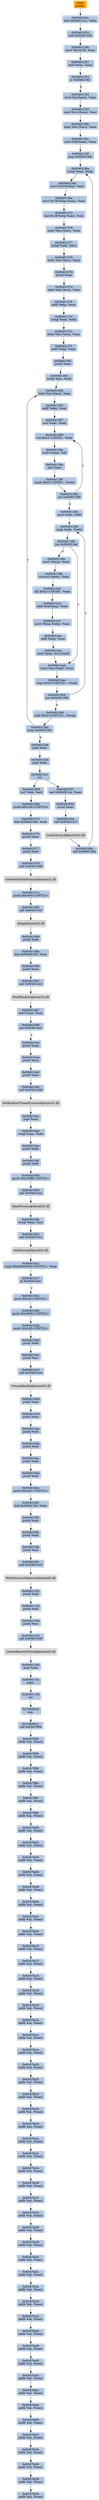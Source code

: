 digraph G {
node[shape=rectangle,style=filled,fillcolor=lightsteelblue,color=lightsteelblue]
bgcolor="transparent"
a0x0040104bpusha_[label="start\npusha ",fillcolor="orange",color="lightgrey"];
a0x0040104cleal_0x004013c2_ebx[label="0x0040104c\nleal 0x004013c2, %ebx"];
a0x00401052call_0x0040134b[label="0x00401052\ncall 0x0040134b"];
a0x0040134bmovl_fs_0x30_eax[label="0x0040134b\nmovl %fs:0x30, %eax"];
a0x00401351testl_eax_eax[label="0x00401351\ntestl %eax, %eax"];
a0x00401353js_0x00401361[label="0x00401353\njs 0x00401361"];
a0x00401355movl_0xceax__eax[label="0x00401355\nmovl 0xc(%eax), %eax"];
a0x00401358movl_0x1ceax__esi[label="0x00401358\nmovl 0x1c(%eax), %esi"];
a0x0040135blodsl_ds_esi__eax[label="0x0040135b\nlodsl %ds:(%esi), %eax"];
a0x0040135cmovl_0x8eax__eax[label="0x0040135c\nmovl 0x8(%eax), %eax"];
a0x0040135fjmp_0x0040136a[label="0x0040135f\njmp 0x0040136a"];
a0x0040136axchgl_eax_ebp[label="0x0040136a\nxchgl %eax, %ebp"];
a0x0040136bmovl_0x3cebp__eax[label="0x0040136b\nmovl 0x3c(%ebp), %eax"];
a0x0040136emovl_0x78ebpeax__eax[label="0x0040136e\nmovl 0x78(%ebp,%eax), %eax"];
a0x00401372leal_0x18ebpeax__esi[label="0x00401372\nleal 0x18(%ebp,%eax), %esi"];
a0x00401376lodsl_ds_esi__eax[label="0x00401376\nlodsl %ds:(%esi), %eax"];
a0x00401377xchgl_eax_ecx[label="0x00401377\nxchgl %eax, %ecx"];
a0x00401378lodsl_ds_esi__eax[label="0x00401378\nlodsl %ds:(%esi), %eax"];
a0x00401379pushl_eax[label="0x00401379\npushl %eax"];
a0x0040137alodsl_ds_esi__eax[label="0x0040137a\nlodsl %ds:(%esi), %eax"];
a0x0040137baddl_ebp_eax[label="0x0040137b\naddl %ebp, %eax"];
a0x0040137dxchgl_eax_edx[label="0x0040137d\nxchgl %eax, %edx"];
a0x0040137elodsl_ds_esi__eax[label="0x0040137e\nlodsl %ds:(%esi), %eax"];
a0x0040137faddl_ebp_eax[label="0x0040137f\naddl %ebp, %eax"];
a0x00401381pushl_eax[label="0x00401381\npushl %eax"];
a0x00401382xchgl_esi_edx[label="0x00401382\nxchgl %esi, %edx"];
a0x00401384lodsl_ds_esi__eax[label="0x00401384\nlodsl %ds:(%esi), %eax"];
a0x00401385addl_ebp_eax[label="0x00401385\naddl %ebp, %eax"];
a0x00401387xorl_edx_edx[label="0x00401387\nxorl %edx, %edx"];
a0x00401389roll_0x3UINT8_edx[label="0x00401389\nroll $0x3<UINT8>, %edx"];
a0x0040138cxorb_eax__dl[label="0x0040138c\nxorb (%eax), %dl"];
a0x0040138eincl_eax[label="0x0040138e\nincl %eax"];
a0x0040138fcmpb_0x0UINT8_eax_[label="0x0040138f\ncmpb $0x0<UINT8>, (%eax)"];
a0x00401392jne_0x00401389[label="0x00401392\njne 0x00401389"];
a0x00401394movl_ebx_edi[label="0x00401394\nmovl %ebx, %edi"];
a0x00401396cmpl_edx_edi_[label="0x00401396\ncmpl %edx, (%edi)"];
a0x00401398jne_0x004013ad[label="0x00401398\njne 0x004013ad"];
a0x004013adscasl_es_edi__eax[label="0x004013ad\nscasl %es:(%edi), %eax"];
a0x004013aecmpl_0x0UINT32_edi_[label="0x004013ae\ncmpl $0x0<UINT32>, (%edi)"];
a0x004013b4jne_0x00401396[label="0x004013b4\njne 0x00401396"];
a0x004013b6addl_0x2UINT32_esp_[label="0x004013b6\naddl $0x2<UINT32>, (%esp)"];
a0x004013bdloop_0x00401384[label="0x004013bd\nloop 0x00401384"];
a0x0040139amovl_esp__eax[label="0x0040139a\nmovl (%esp), %eax"];
a0x0040139dmovzwl_eax__eax[label="0x0040139d\nmovzwl (%eax), %eax"];
a0x004013a0shll_0x2UINT8_eax[label="0x004013a0\nshll $0x2<UINT8>, %eax"];
a0x004013a3addl_0x4esp__eax[label="0x004013a3\naddl 0x4(%esp), %eax"];
a0x004013a7movl_eaxebp__eax[label="0x004013a7\nmovl (%eax,%ebp), %eax"];
a0x004013aaaddl_ebp_eax[label="0x004013aa\naddl %ebp, %eax"];
a0x004013acstosl_eax_es_edi_[label="0x004013ac\nstosl %eax, %es:(%edi)"];
a0x004013bfpopl_eax[label="0x004013bf\npopl %eax"];
a0x004013c0popl_eax[label="0x004013c0\npopl %eax"];
a0x004013c1ret[label="0x004013c1\nret"];
a0x00401057leal_0x004001ce_eax[label="0x00401057\nleal 0x004001ce, %eax"];
a0x0040105dpushl_eax[label="0x0040105d\npushl %eax"];
a0x0040105ecall_0x004013c2[label="0x0040105e\ncall 0x004013c2"];
LoadLibraryA_kernel32_dll[label="LoadLibraryA@kernel32.dll",fillcolor="lightgrey",color="lightgrey"];
a0x00401064call_0x0040136a[label="0x00401064\ncall 0x0040136a"];
a0x00401069xorl_edi_edi[label="0x00401069\nxorl %edi, %edi"];
a0x0040106bpushl_0x104UINT32[label="0x0040106b\npushl $0x104<UINT32>"];
a0x00401070leal_0x004014db_eax[label="0x00401070\nleal 0x004014db, %eax"];
a0x00401076pushl_eax[label="0x00401076\npushl %eax"];
a0x00401077pushl_edi[label="0x00401077\npushl %edi"];
a0x00401078call_0x004013d6[label="0x00401078\ncall 0x004013d6"];
GetModuleFileNameA_kernel32_dll[label="GetModuleFileNameA@kernel32.dll",fillcolor="lightgrey",color="lightgrey"];
a0x0040107epushl_0x400UINT32[label="0x0040107e\npushl $0x400<UINT32>"];
a0x00401083call_0x004013ce[label="0x00401083\ncall 0x004013ce"];
Sleep_kernel32_dll[label="Sleep@kernel32.dll",fillcolor="lightgrey",color="lightgrey"];
a0x00401089pushl_edi[label="0x00401089\npushl %edi"];
a0x0040108aleal_0x004001d5_eax[label="0x0040108a\nleal 0x004001d5, %eax"];
a0x00401090pushl_eax[label="0x00401090\npushl %eax"];
a0x00401091call_0x00401422[label="0x00401091\ncall 0x00401422"];
FindWindowA_user32_dll[label="FindWindowA@user32.dll",fillcolor="lightgrey",color="lightgrey"];
a0x00401097testl_eax_eax[label="0x00401097\ntestl %eax, %eax"];
a0x00401099jne_0x004010a3[label="0x00401099\njne 0x004010a3"];
a0x004010a3pushl_eax[label="0x004010a3\npushl %eax"];
a0x004010a4pushl_esp[label="0x004010a4\npushl %esp"];
a0x004010a5pushl_eax[label="0x004010a5\npushl %eax"];
a0x004010a6call_0x00401426[label="0x004010a6\ncall 0x00401426"];
GetWindowThreadProcessId_user32_dll[label="GetWindowThreadProcessId@user32.dll",fillcolor="lightgrey",color="lightgrey"];
a0x004010acpopl_eax[label="0x004010ac\npopl %eax"];
a0x004010adxchgl_eax_ebx[label="0x004010ad\nxchgl %eax, %ebx"];
a0x004010aepushl_ebx[label="0x004010ae\npushl %ebx"];
a0x004010afpushl_edi[label="0x004010af\npushl %edi"];
a0x004010b0pushl_0x1f0fffUINT32[label="0x004010b0\npushl $0x1f0fff<UINT32>"];
a0x004010b5call_0x0040142a[label="0x004010b5\ncall 0x0040142a"];
OpenProcess_kernel32_dll[label="OpenProcess@kernel32.dll",fillcolor="lightgrey",color="lightgrey"];
a0x004010bbxchgl_eax_esi[label="0x004010bb\nxchgl %eax, %esi"];
a0x004010bccall_0x0040141e[label="0x004010bc\ncall 0x0040141e"];
GetVersion_kernel32_dll[label="GetVersion@kernel32.dll",fillcolor="lightgrey",color="lightgrey"];
a0x004010c2cmpl_0x80000000UINT32_eax[label="0x004010c2\ncmpl $0x80000000<UINT32>, %eax"];
a0x004010c7jb_0x004010d1[label="0x004010c7\njb 0x004010d1"];
a0x004010d1pushl_0x40UINT32[label="0x004010d1\npushl $0x40<UINT32>"];
a0x004010d6pushl_0x3000UINT32[label="0x004010d6\npushl $0x3000<UINT32>"];
a0x004010dbpushl_0x5d5UINT32[label="0x004010db\npushl $0x5d5<UINT32>"];
a0x004010e0pushl_edi[label="0x004010e0\npushl %edi"];
a0x004010e1pushl_esi[label="0x004010e1\npushl %esi"];
a0x004010e2call_0x0040142e[label="0x004010e2\ncall 0x0040142e"];
VirtualAllocEx_kernel32_dll[label="VirtualAllocEx@kernel32.dll",fillcolor="lightgrey",color="lightgrey"];
a0x004010e8pushl_eax[label="0x004010e8\npushl %eax"];
a0x004010e9pushl_esp[label="0x004010e9\npushl %esp"];
a0x004010eapushl_edi[label="0x004010ea\npushl %edi"];
a0x004010ebpushl_edi[label="0x004010eb\npushl %edi"];
a0x004010ecpushl_eax[label="0x004010ec\npushl %eax"];
a0x004010edpushl_edi[label="0x004010ed\npushl %edi"];
a0x004010eepushl_0x4d1UINT32[label="0x004010ee\npushl $0x4d1<UINT32>"];
a0x004010f3leal_0x0040110e_ebx[label="0x004010f3\nleal 0x0040110e, %ebx"];
a0x004010f9pushl_ebx[label="0x004010f9\npushl %ebx"];
a0x004010fapushl_eax[label="0x004010fa\npushl %eax"];
a0x004010fbpushl_esi[label="0x004010fb\npushl %esi"];
a0x004010fccall_0x00401432[label="0x004010fc\ncall 0x00401432"];
WriteProcessMemory_kernel32_dll[label="WriteProcessMemory@kernel32.dll",fillcolor="lightgrey",color="lightgrey"];
a0x00401102pushl_edi[label="0x00401102\npushl %edi"];
a0x00401103pushl_edi[label="0x00401103\npushl %edi"];
a0x00401104pushl_esi[label="0x00401104\npushl %esi"];
a0x00401105call_0x00401436[label="0x00401105\ncall 0x00401436"];
CreateRemoteThread_kernel32_dll[label="CreateRemoteThread@kernel32.dll",fillcolor="lightgrey",color="lightgrey"];
a0x0040110bpopl_eax[label="0x0040110b\npopl %eax"];
a0x0040110cpopa_[label="0x0040110c\npopa "];
a0x0040110dret[label="0x0040110d\nret"];
a0x7c8000c0nop_[label="0x7c8000c0\nnop "];
a0x7c8000c1call_0x63d7f9f4[label="0x7c8000c1\ncall 0x63d7f9f4"];
a0x63d7f9f4addb_al_eax_[label="0x63d7f9f4\naddb %al, (%eax)"];
a0x63d7f9f6addb_al_eax_[label="0x63d7f9f6\naddb %al, (%eax)"];
a0x63d7f9f8addb_al_eax_[label="0x63d7f9f8\naddb %al, (%eax)"];
a0x63d7f9faaddb_al_eax_[label="0x63d7f9fa\naddb %al, (%eax)"];
a0x63d7f9fcaddb_al_eax_[label="0x63d7f9fc\naddb %al, (%eax)"];
a0x63d7f9feaddb_al_eax_[label="0x63d7f9fe\naddb %al, (%eax)"];
a0x63d7fa00addb_al_eax_[label="0x63d7fa00\naddb %al, (%eax)"];
a0x63d7fa02addb_al_eax_[label="0x63d7fa02\naddb %al, (%eax)"];
a0x63d7fa04addb_al_eax_[label="0x63d7fa04\naddb %al, (%eax)"];
a0x63d7fa06addb_al_eax_[label="0x63d7fa06\naddb %al, (%eax)"];
a0x63d7fa08addb_al_eax_[label="0x63d7fa08\naddb %al, (%eax)"];
a0x63d7fa0aaddb_al_eax_[label="0x63d7fa0a\naddb %al, (%eax)"];
a0x63d7fa0caddb_al_eax_[label="0x63d7fa0c\naddb %al, (%eax)"];
a0x63d7fa0eaddb_al_eax_[label="0x63d7fa0e\naddb %al, (%eax)"];
a0x63d7fa10addb_al_eax_[label="0x63d7fa10\naddb %al, (%eax)"];
a0x63d7fa12addb_al_eax_[label="0x63d7fa12\naddb %al, (%eax)"];
a0x63d7fa14addb_al_eax_[label="0x63d7fa14\naddb %al, (%eax)"];
a0x63d7fa16addb_al_eax_[label="0x63d7fa16\naddb %al, (%eax)"];
a0x63d7fa18addb_al_eax_[label="0x63d7fa18\naddb %al, (%eax)"];
a0x63d7fa1aaddb_al_eax_[label="0x63d7fa1a\naddb %al, (%eax)"];
a0x63d7fa1caddb_al_eax_[label="0x63d7fa1c\naddb %al, (%eax)"];
a0x63d7fa1eaddb_al_eax_[label="0x63d7fa1e\naddb %al, (%eax)"];
a0x63d7fa20addb_al_eax_[label="0x63d7fa20\naddb %al, (%eax)"];
a0x63d7fa22addb_al_eax_[label="0x63d7fa22\naddb %al, (%eax)"];
a0x63d7fa24addb_al_eax_[label="0x63d7fa24\naddb %al, (%eax)"];
a0x63d7fa26addb_al_eax_[label="0x63d7fa26\naddb %al, (%eax)"];
a0x63d7fa28addb_al_eax_[label="0x63d7fa28\naddb %al, (%eax)"];
a0x63d7fa2aaddb_al_eax_[label="0x63d7fa2a\naddb %al, (%eax)"];
a0x63d7fa2caddb_al_eax_[label="0x63d7fa2c\naddb %al, (%eax)"];
a0x63d7fa2eaddb_al_eax_[label="0x63d7fa2e\naddb %al, (%eax)"];
a0x63d7fa30addb_al_eax_[label="0x63d7fa30\naddb %al, (%eax)"];
a0x63d7fa32addb_al_eax_[label="0x63d7fa32\naddb %al, (%eax)"];
a0x63d7fa34addb_al_eax_[label="0x63d7fa34\naddb %al, (%eax)"];
a0x63d7fa36addb_al_eax_[label="0x63d7fa36\naddb %al, (%eax)"];
a0x63d7fa38addb_al_eax_[label="0x63d7fa38\naddb %al, (%eax)"];
a0x63d7fa3aaddb_al_eax_[label="0x63d7fa3a\naddb %al, (%eax)"];
a0x63d7fa3caddb_al_eax_[label="0x63d7fa3c\naddb %al, (%eax)"];
a0x63d7fa3eaddb_al_eax_[label="0x63d7fa3e\naddb %al, (%eax)"];
a0x63d7fa40addb_al_eax_[label="0x63d7fa40\naddb %al, (%eax)"];
a0x63d7fa42addb_al_eax_[label="0x63d7fa42\naddb %al, (%eax)"];
a0x63d7fa44addb_al_eax_[label="0x63d7fa44\naddb %al, (%eax)"];
a0x63d7fa46addb_al_eax_[label="0x63d7fa46\naddb %al, (%eax)"];
a0x63d7fa48addb_al_eax_[label="0x63d7fa48\naddb %al, (%eax)"];
a0x63d7fa4aaddb_al_eax_[label="0x63d7fa4a\naddb %al, (%eax)"];
a0x63d7fa4caddb_al_eax_[label="0x63d7fa4c\naddb %al, (%eax)"];
a0x63d7fa4eaddb_al_eax_[label="0x63d7fa4e\naddb %al, (%eax)"];
a0x63d7fa50addb_al_eax_[label="0x63d7fa50\naddb %al, (%eax)"];
a0x63d7fa52addb_al_eax_[label="0x63d7fa52\naddb %al, (%eax)"];
a0x63d7fa54addb_al_eax_[label="0x63d7fa54\naddb %al, (%eax)"];
a0x63d7fa56addb_al_eax_[label="0x63d7fa56\naddb %al, (%eax)"];
a0x63d7fa58addb_al_eax_[label="0x63d7fa58\naddb %al, (%eax)"];
a0x63d7fa5aaddb_al_eax_[label="0x63d7fa5a\naddb %al, (%eax)"];
a0x0040104bpusha_ -> a0x0040104cleal_0x004013c2_ebx [color="#000000"];
a0x0040104cleal_0x004013c2_ebx -> a0x00401052call_0x0040134b [color="#000000"];
a0x00401052call_0x0040134b -> a0x0040134bmovl_fs_0x30_eax [color="#000000"];
a0x0040134bmovl_fs_0x30_eax -> a0x00401351testl_eax_eax [color="#000000"];
a0x00401351testl_eax_eax -> a0x00401353js_0x00401361 [color="#000000"];
a0x00401353js_0x00401361 -> a0x00401355movl_0xceax__eax [color="#000000",label="F"];
a0x00401355movl_0xceax__eax -> a0x00401358movl_0x1ceax__esi [color="#000000"];
a0x00401358movl_0x1ceax__esi -> a0x0040135blodsl_ds_esi__eax [color="#000000"];
a0x0040135blodsl_ds_esi__eax -> a0x0040135cmovl_0x8eax__eax [color="#000000"];
a0x0040135cmovl_0x8eax__eax -> a0x0040135fjmp_0x0040136a [color="#000000"];
a0x0040135fjmp_0x0040136a -> a0x0040136axchgl_eax_ebp [color="#000000"];
a0x0040136axchgl_eax_ebp -> a0x0040136bmovl_0x3cebp__eax [color="#000000"];
a0x0040136bmovl_0x3cebp__eax -> a0x0040136emovl_0x78ebpeax__eax [color="#000000"];
a0x0040136emovl_0x78ebpeax__eax -> a0x00401372leal_0x18ebpeax__esi [color="#000000"];
a0x00401372leal_0x18ebpeax__esi -> a0x00401376lodsl_ds_esi__eax [color="#000000"];
a0x00401376lodsl_ds_esi__eax -> a0x00401377xchgl_eax_ecx [color="#000000"];
a0x00401377xchgl_eax_ecx -> a0x00401378lodsl_ds_esi__eax [color="#000000"];
a0x00401378lodsl_ds_esi__eax -> a0x00401379pushl_eax [color="#000000"];
a0x00401379pushl_eax -> a0x0040137alodsl_ds_esi__eax [color="#000000"];
a0x0040137alodsl_ds_esi__eax -> a0x0040137baddl_ebp_eax [color="#000000"];
a0x0040137baddl_ebp_eax -> a0x0040137dxchgl_eax_edx [color="#000000"];
a0x0040137dxchgl_eax_edx -> a0x0040137elodsl_ds_esi__eax [color="#000000"];
a0x0040137elodsl_ds_esi__eax -> a0x0040137faddl_ebp_eax [color="#000000"];
a0x0040137faddl_ebp_eax -> a0x00401381pushl_eax [color="#000000"];
a0x00401381pushl_eax -> a0x00401382xchgl_esi_edx [color="#000000"];
a0x00401382xchgl_esi_edx -> a0x00401384lodsl_ds_esi__eax [color="#000000"];
a0x00401384lodsl_ds_esi__eax -> a0x00401385addl_ebp_eax [color="#000000"];
a0x00401385addl_ebp_eax -> a0x00401387xorl_edx_edx [color="#000000"];
a0x00401387xorl_edx_edx -> a0x00401389roll_0x3UINT8_edx [color="#000000"];
a0x00401389roll_0x3UINT8_edx -> a0x0040138cxorb_eax__dl [color="#000000"];
a0x0040138cxorb_eax__dl -> a0x0040138eincl_eax [color="#000000"];
a0x0040138eincl_eax -> a0x0040138fcmpb_0x0UINT8_eax_ [color="#000000"];
a0x0040138fcmpb_0x0UINT8_eax_ -> a0x00401392jne_0x00401389 [color="#000000"];
a0x00401392jne_0x00401389 -> a0x00401389roll_0x3UINT8_edx [color="#000000",label="T"];
a0x00401392jne_0x00401389 -> a0x00401394movl_ebx_edi [color="#000000",label="F"];
a0x00401394movl_ebx_edi -> a0x00401396cmpl_edx_edi_ [color="#000000"];
a0x00401396cmpl_edx_edi_ -> a0x00401398jne_0x004013ad [color="#000000"];
a0x00401398jne_0x004013ad -> a0x004013adscasl_es_edi__eax [color="#000000",label="T"];
a0x004013adscasl_es_edi__eax -> a0x004013aecmpl_0x0UINT32_edi_ [color="#000000"];
a0x004013aecmpl_0x0UINT32_edi_ -> a0x004013b4jne_0x00401396 [color="#000000"];
a0x004013b4jne_0x00401396 -> a0x00401396cmpl_edx_edi_ [color="#000000",label="T"];
a0x004013b4jne_0x00401396 -> a0x004013b6addl_0x2UINT32_esp_ [color="#000000",label="F"];
a0x004013b6addl_0x2UINT32_esp_ -> a0x004013bdloop_0x00401384 [color="#000000"];
a0x004013bdloop_0x00401384 -> a0x00401384lodsl_ds_esi__eax [color="#000000",label="T"];
a0x00401398jne_0x004013ad -> a0x0040139amovl_esp__eax [color="#000000",label="F"];
a0x0040139amovl_esp__eax -> a0x0040139dmovzwl_eax__eax [color="#000000"];
a0x0040139dmovzwl_eax__eax -> a0x004013a0shll_0x2UINT8_eax [color="#000000"];
a0x004013a0shll_0x2UINT8_eax -> a0x004013a3addl_0x4esp__eax [color="#000000"];
a0x004013a3addl_0x4esp__eax -> a0x004013a7movl_eaxebp__eax [color="#000000"];
a0x004013a7movl_eaxebp__eax -> a0x004013aaaddl_ebp_eax [color="#000000"];
a0x004013aaaddl_ebp_eax -> a0x004013acstosl_eax_es_edi_ [color="#000000"];
a0x004013acstosl_eax_es_edi_ -> a0x004013adscasl_es_edi__eax [color="#000000"];
a0x004013bdloop_0x00401384 -> a0x004013bfpopl_eax [color="#000000",label="F"];
a0x004013bfpopl_eax -> a0x004013c0popl_eax [color="#000000"];
a0x004013c0popl_eax -> a0x004013c1ret [color="#000000"];
a0x004013c1ret -> a0x00401057leal_0x004001ce_eax [color="#000000"];
a0x00401057leal_0x004001ce_eax -> a0x0040105dpushl_eax [color="#000000"];
a0x0040105dpushl_eax -> a0x0040105ecall_0x004013c2 [color="#000000"];
a0x0040105ecall_0x004013c2 -> LoadLibraryA_kernel32_dll [color="#000000"];
LoadLibraryA_kernel32_dll -> a0x00401064call_0x0040136a [color="#000000"];
a0x00401064call_0x0040136a -> a0x0040136axchgl_eax_ebp [color="#000000"];
a0x004013c1ret -> a0x00401069xorl_edi_edi [color="#000000"];
a0x00401069xorl_edi_edi -> a0x0040106bpushl_0x104UINT32 [color="#000000"];
a0x0040106bpushl_0x104UINT32 -> a0x00401070leal_0x004014db_eax [color="#000000"];
a0x00401070leal_0x004014db_eax -> a0x00401076pushl_eax [color="#000000"];
a0x00401076pushl_eax -> a0x00401077pushl_edi [color="#000000"];
a0x00401077pushl_edi -> a0x00401078call_0x004013d6 [color="#000000"];
a0x00401078call_0x004013d6 -> GetModuleFileNameA_kernel32_dll [color="#000000"];
GetModuleFileNameA_kernel32_dll -> a0x0040107epushl_0x400UINT32 [color="#000000"];
a0x0040107epushl_0x400UINT32 -> a0x00401083call_0x004013ce [color="#000000"];
a0x00401083call_0x004013ce -> Sleep_kernel32_dll [color="#000000"];
Sleep_kernel32_dll -> a0x00401089pushl_edi [color="#000000"];
a0x00401089pushl_edi -> a0x0040108aleal_0x004001d5_eax [color="#000000"];
a0x0040108aleal_0x004001d5_eax -> a0x00401090pushl_eax [color="#000000"];
a0x00401090pushl_eax -> a0x00401091call_0x00401422 [color="#000000"];
a0x00401091call_0x00401422 -> FindWindowA_user32_dll [color="#000000"];
FindWindowA_user32_dll -> a0x00401097testl_eax_eax [color="#000000"];
a0x00401097testl_eax_eax -> a0x00401099jne_0x004010a3 [color="#000000"];
a0x00401099jne_0x004010a3 -> a0x004010a3pushl_eax [color="#000000",label="T"];
a0x004010a3pushl_eax -> a0x004010a4pushl_esp [color="#000000"];
a0x004010a4pushl_esp -> a0x004010a5pushl_eax [color="#000000"];
a0x004010a5pushl_eax -> a0x004010a6call_0x00401426 [color="#000000"];
a0x004010a6call_0x00401426 -> GetWindowThreadProcessId_user32_dll [color="#000000"];
GetWindowThreadProcessId_user32_dll -> a0x004010acpopl_eax [color="#000000"];
a0x004010acpopl_eax -> a0x004010adxchgl_eax_ebx [color="#000000"];
a0x004010adxchgl_eax_ebx -> a0x004010aepushl_ebx [color="#000000"];
a0x004010aepushl_ebx -> a0x004010afpushl_edi [color="#000000"];
a0x004010afpushl_edi -> a0x004010b0pushl_0x1f0fffUINT32 [color="#000000"];
a0x004010b0pushl_0x1f0fffUINT32 -> a0x004010b5call_0x0040142a [color="#000000"];
a0x004010b5call_0x0040142a -> OpenProcess_kernel32_dll [color="#000000"];
OpenProcess_kernel32_dll -> a0x004010bbxchgl_eax_esi [color="#000000"];
a0x004010bbxchgl_eax_esi -> a0x004010bccall_0x0040141e [color="#000000"];
a0x004010bccall_0x0040141e -> GetVersion_kernel32_dll [color="#000000"];
GetVersion_kernel32_dll -> a0x004010c2cmpl_0x80000000UINT32_eax [color="#000000"];
a0x004010c2cmpl_0x80000000UINT32_eax -> a0x004010c7jb_0x004010d1 [color="#000000"];
a0x004010c7jb_0x004010d1 -> a0x004010d1pushl_0x40UINT32 [color="#000000",label="T"];
a0x004010d1pushl_0x40UINT32 -> a0x004010d6pushl_0x3000UINT32 [color="#000000"];
a0x004010d6pushl_0x3000UINT32 -> a0x004010dbpushl_0x5d5UINT32 [color="#000000"];
a0x004010dbpushl_0x5d5UINT32 -> a0x004010e0pushl_edi [color="#000000"];
a0x004010e0pushl_edi -> a0x004010e1pushl_esi [color="#000000"];
a0x004010e1pushl_esi -> a0x004010e2call_0x0040142e [color="#000000"];
a0x004010e2call_0x0040142e -> VirtualAllocEx_kernel32_dll [color="#000000"];
VirtualAllocEx_kernel32_dll -> a0x004010e8pushl_eax [color="#000000"];
a0x004010e8pushl_eax -> a0x004010e9pushl_esp [color="#000000"];
a0x004010e9pushl_esp -> a0x004010eapushl_edi [color="#000000"];
a0x004010eapushl_edi -> a0x004010ebpushl_edi [color="#000000"];
a0x004010ebpushl_edi -> a0x004010ecpushl_eax [color="#000000"];
a0x004010ecpushl_eax -> a0x004010edpushl_edi [color="#000000"];
a0x004010edpushl_edi -> a0x004010eepushl_0x4d1UINT32 [color="#000000"];
a0x004010eepushl_0x4d1UINT32 -> a0x004010f3leal_0x0040110e_ebx [color="#000000"];
a0x004010f3leal_0x0040110e_ebx -> a0x004010f9pushl_ebx [color="#000000"];
a0x004010f9pushl_ebx -> a0x004010fapushl_eax [color="#000000"];
a0x004010fapushl_eax -> a0x004010fbpushl_esi [color="#000000"];
a0x004010fbpushl_esi -> a0x004010fccall_0x00401432 [color="#000000"];
a0x004010fccall_0x00401432 -> WriteProcessMemory_kernel32_dll [color="#000000"];
WriteProcessMemory_kernel32_dll -> a0x00401102pushl_edi [color="#000000"];
a0x00401102pushl_edi -> a0x00401103pushl_edi [color="#000000"];
a0x00401103pushl_edi -> a0x00401104pushl_esi [color="#000000"];
a0x00401104pushl_esi -> a0x00401105call_0x00401436 [color="#000000"];
a0x00401105call_0x00401436 -> CreateRemoteThread_kernel32_dll [color="#000000"];
CreateRemoteThread_kernel32_dll -> a0x0040110bpopl_eax [color="#000000"];
a0x0040110bpopl_eax -> a0x0040110cpopa_ [color="#000000"];
a0x0040110cpopa_ -> a0x0040110dret [color="#000000"];
a0x0040110dret -> a0x7c8000c0nop_ [color="#000000"];
a0x7c8000c0nop_ -> a0x7c8000c1call_0x63d7f9f4 [color="#000000"];
a0x7c8000c1call_0x63d7f9f4 -> a0x63d7f9f4addb_al_eax_ [color="#000000"];
a0x63d7f9f4addb_al_eax_ -> a0x63d7f9f6addb_al_eax_ [color="#000000"];
a0x63d7f9f6addb_al_eax_ -> a0x63d7f9f8addb_al_eax_ [color="#000000"];
a0x63d7f9f8addb_al_eax_ -> a0x63d7f9faaddb_al_eax_ [color="#000000"];
a0x63d7f9faaddb_al_eax_ -> a0x63d7f9fcaddb_al_eax_ [color="#000000"];
a0x63d7f9fcaddb_al_eax_ -> a0x63d7f9feaddb_al_eax_ [color="#000000"];
a0x63d7f9feaddb_al_eax_ -> a0x63d7fa00addb_al_eax_ [color="#000000"];
a0x63d7fa00addb_al_eax_ -> a0x63d7fa02addb_al_eax_ [color="#000000"];
a0x63d7fa02addb_al_eax_ -> a0x63d7fa04addb_al_eax_ [color="#000000"];
a0x63d7fa04addb_al_eax_ -> a0x63d7fa06addb_al_eax_ [color="#000000"];
a0x63d7fa06addb_al_eax_ -> a0x63d7fa08addb_al_eax_ [color="#000000"];
a0x63d7fa08addb_al_eax_ -> a0x63d7fa0aaddb_al_eax_ [color="#000000"];
a0x63d7fa0aaddb_al_eax_ -> a0x63d7fa0caddb_al_eax_ [color="#000000"];
a0x63d7fa0caddb_al_eax_ -> a0x63d7fa0eaddb_al_eax_ [color="#000000"];
a0x63d7fa0eaddb_al_eax_ -> a0x63d7fa10addb_al_eax_ [color="#000000"];
a0x63d7fa10addb_al_eax_ -> a0x63d7fa12addb_al_eax_ [color="#000000"];
a0x63d7fa12addb_al_eax_ -> a0x63d7fa14addb_al_eax_ [color="#000000"];
a0x63d7fa14addb_al_eax_ -> a0x63d7fa16addb_al_eax_ [color="#000000"];
a0x63d7fa16addb_al_eax_ -> a0x63d7fa18addb_al_eax_ [color="#000000"];
a0x63d7fa18addb_al_eax_ -> a0x63d7fa1aaddb_al_eax_ [color="#000000"];
a0x63d7fa1aaddb_al_eax_ -> a0x63d7fa1caddb_al_eax_ [color="#000000"];
a0x63d7fa1caddb_al_eax_ -> a0x63d7fa1eaddb_al_eax_ [color="#000000"];
a0x63d7fa1eaddb_al_eax_ -> a0x63d7fa20addb_al_eax_ [color="#000000"];
a0x63d7fa20addb_al_eax_ -> a0x63d7fa22addb_al_eax_ [color="#000000"];
a0x63d7fa22addb_al_eax_ -> a0x63d7fa24addb_al_eax_ [color="#000000"];
a0x63d7fa24addb_al_eax_ -> a0x63d7fa26addb_al_eax_ [color="#000000"];
a0x63d7fa26addb_al_eax_ -> a0x63d7fa28addb_al_eax_ [color="#000000"];
a0x63d7fa28addb_al_eax_ -> a0x63d7fa2aaddb_al_eax_ [color="#000000"];
a0x63d7fa2aaddb_al_eax_ -> a0x63d7fa2caddb_al_eax_ [color="#000000"];
a0x63d7fa2caddb_al_eax_ -> a0x63d7fa2eaddb_al_eax_ [color="#000000"];
a0x63d7fa2eaddb_al_eax_ -> a0x63d7fa30addb_al_eax_ [color="#000000"];
a0x63d7fa30addb_al_eax_ -> a0x63d7fa32addb_al_eax_ [color="#000000"];
a0x63d7fa32addb_al_eax_ -> a0x63d7fa34addb_al_eax_ [color="#000000"];
a0x63d7fa34addb_al_eax_ -> a0x63d7fa36addb_al_eax_ [color="#000000"];
a0x63d7fa36addb_al_eax_ -> a0x63d7fa38addb_al_eax_ [color="#000000"];
a0x63d7fa38addb_al_eax_ -> a0x63d7fa3aaddb_al_eax_ [color="#000000"];
a0x63d7fa3aaddb_al_eax_ -> a0x63d7fa3caddb_al_eax_ [color="#000000"];
a0x63d7fa3caddb_al_eax_ -> a0x63d7fa3eaddb_al_eax_ [color="#000000"];
a0x63d7fa3eaddb_al_eax_ -> a0x63d7fa40addb_al_eax_ [color="#000000"];
a0x63d7fa40addb_al_eax_ -> a0x63d7fa42addb_al_eax_ [color="#000000"];
a0x63d7fa42addb_al_eax_ -> a0x63d7fa44addb_al_eax_ [color="#000000"];
a0x63d7fa44addb_al_eax_ -> a0x63d7fa46addb_al_eax_ [color="#000000"];
a0x63d7fa46addb_al_eax_ -> a0x63d7fa48addb_al_eax_ [color="#000000"];
a0x63d7fa48addb_al_eax_ -> a0x63d7fa4aaddb_al_eax_ [color="#000000"];
a0x63d7fa4aaddb_al_eax_ -> a0x63d7fa4caddb_al_eax_ [color="#000000"];
a0x63d7fa4caddb_al_eax_ -> a0x63d7fa4eaddb_al_eax_ [color="#000000"];
a0x63d7fa4eaddb_al_eax_ -> a0x63d7fa50addb_al_eax_ [color="#000000"];
a0x63d7fa50addb_al_eax_ -> a0x63d7fa52addb_al_eax_ [color="#000000"];
a0x63d7fa52addb_al_eax_ -> a0x63d7fa54addb_al_eax_ [color="#000000"];
a0x63d7fa54addb_al_eax_ -> a0x63d7fa56addb_al_eax_ [color="#000000"];
a0x63d7fa56addb_al_eax_ -> a0x63d7fa58addb_al_eax_ [color="#000000"];
a0x63d7fa58addb_al_eax_ -> a0x63d7fa5aaddb_al_eax_ [color="#000000"];
}
